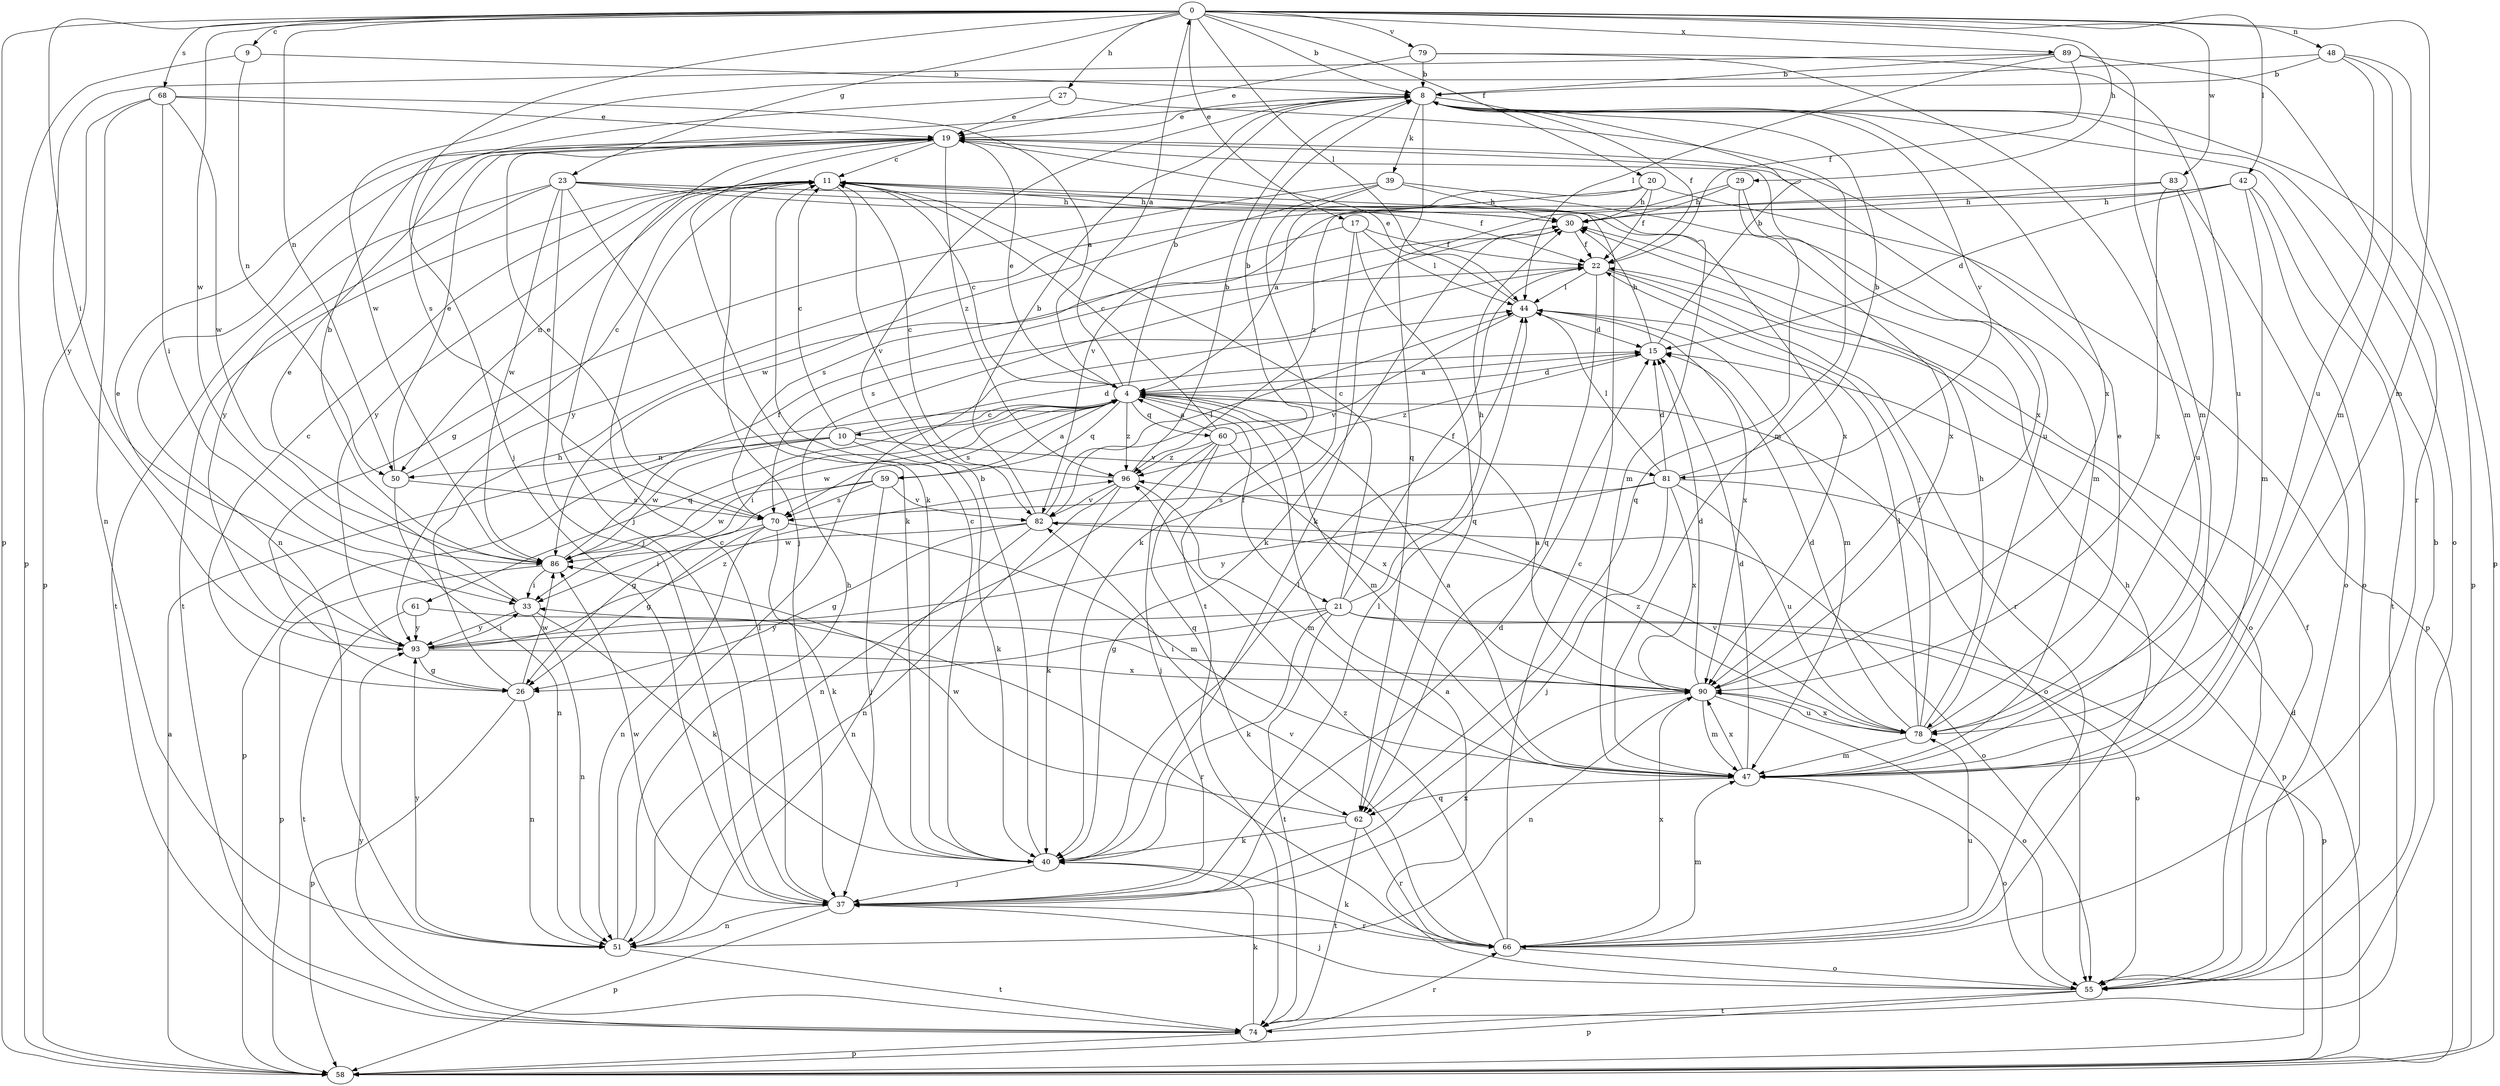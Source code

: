 strict digraph  {
0;
4;
8;
9;
10;
11;
15;
17;
19;
20;
21;
22;
23;
26;
27;
29;
30;
33;
37;
39;
40;
42;
44;
47;
48;
50;
51;
55;
58;
59;
60;
61;
62;
66;
68;
70;
74;
78;
79;
81;
82;
83;
86;
89;
90;
93;
96;
0 -> 8  [label=b];
0 -> 9  [label=c];
0 -> 17  [label=e];
0 -> 20  [label=f];
0 -> 23  [label=g];
0 -> 27  [label=h];
0 -> 29  [label=h];
0 -> 33  [label=i];
0 -> 37  [label=j];
0 -> 42  [label=l];
0 -> 44  [label=l];
0 -> 47  [label=m];
0 -> 48  [label=n];
0 -> 50  [label=n];
0 -> 58  [label=p];
0 -> 68  [label=s];
0 -> 79  [label=v];
0 -> 83  [label=w];
0 -> 86  [label=w];
0 -> 89  [label=x];
4 -> 0  [label=a];
4 -> 8  [label=b];
4 -> 10  [label=c];
4 -> 11  [label=c];
4 -> 15  [label=d];
4 -> 19  [label=e];
4 -> 21  [label=f];
4 -> 33  [label=i];
4 -> 47  [label=m];
4 -> 55  [label=o];
4 -> 59  [label=q];
4 -> 60  [label=q];
4 -> 61  [label=q];
4 -> 70  [label=s];
4 -> 86  [label=w];
4 -> 96  [label=z];
8 -> 19  [label=e];
8 -> 22  [label=f];
8 -> 39  [label=k];
8 -> 55  [label=o];
8 -> 58  [label=p];
8 -> 62  [label=q];
8 -> 81  [label=v];
8 -> 90  [label=x];
9 -> 8  [label=b];
9 -> 50  [label=n];
9 -> 58  [label=p];
10 -> 11  [label=c];
10 -> 15  [label=d];
10 -> 40  [label=k];
10 -> 50  [label=n];
10 -> 58  [label=p];
10 -> 81  [label=v];
10 -> 86  [label=w];
11 -> 30  [label=h];
11 -> 37  [label=j];
11 -> 47  [label=m];
11 -> 50  [label=n];
11 -> 74  [label=t];
11 -> 82  [label=v];
11 -> 93  [label=y];
15 -> 4  [label=a];
15 -> 8  [label=b];
15 -> 30  [label=h];
15 -> 96  [label=z];
17 -> 22  [label=f];
17 -> 40  [label=k];
17 -> 44  [label=l];
17 -> 62  [label=q];
17 -> 70  [label=s];
19 -> 11  [label=c];
19 -> 37  [label=j];
19 -> 40  [label=k];
19 -> 51  [label=n];
19 -> 78  [label=u];
19 -> 90  [label=x];
19 -> 96  [label=z];
20 -> 4  [label=a];
20 -> 22  [label=f];
20 -> 30  [label=h];
20 -> 58  [label=p];
20 -> 96  [label=z];
21 -> 11  [label=c];
21 -> 22  [label=f];
21 -> 26  [label=g];
21 -> 30  [label=h];
21 -> 40  [label=k];
21 -> 55  [label=o];
21 -> 58  [label=p];
21 -> 74  [label=t];
21 -> 93  [label=y];
22 -> 44  [label=l];
22 -> 55  [label=o];
22 -> 62  [label=q];
22 -> 66  [label=r];
22 -> 70  [label=s];
23 -> 22  [label=f];
23 -> 30  [label=h];
23 -> 37  [label=j];
23 -> 40  [label=k];
23 -> 74  [label=t];
23 -> 86  [label=w];
23 -> 90  [label=x];
23 -> 93  [label=y];
26 -> 11  [label=c];
26 -> 30  [label=h];
26 -> 51  [label=n];
26 -> 58  [label=p];
26 -> 86  [label=w];
27 -> 19  [label=e];
27 -> 47  [label=m];
27 -> 70  [label=s];
29 -> 30  [label=h];
29 -> 47  [label=m];
29 -> 62  [label=q];
29 -> 93  [label=y];
30 -> 22  [label=f];
30 -> 40  [label=k];
33 -> 19  [label=e];
33 -> 40  [label=k];
33 -> 51  [label=n];
33 -> 93  [label=y];
37 -> 11  [label=c];
37 -> 15  [label=d];
37 -> 44  [label=l];
37 -> 51  [label=n];
37 -> 58  [label=p];
37 -> 66  [label=r];
37 -> 86  [label=w];
37 -> 90  [label=x];
39 -> 26  [label=g];
39 -> 30  [label=h];
39 -> 74  [label=t];
39 -> 86  [label=w];
39 -> 90  [label=x];
40 -> 8  [label=b];
40 -> 11  [label=c];
40 -> 37  [label=j];
40 -> 44  [label=l];
42 -> 15  [label=d];
42 -> 30  [label=h];
42 -> 47  [label=m];
42 -> 55  [label=o];
42 -> 74  [label=t];
42 -> 82  [label=v];
44 -> 15  [label=d];
44 -> 19  [label=e];
44 -> 47  [label=m];
44 -> 82  [label=v];
44 -> 90  [label=x];
47 -> 4  [label=a];
47 -> 15  [label=d];
47 -> 55  [label=o];
47 -> 62  [label=q];
47 -> 90  [label=x];
48 -> 8  [label=b];
48 -> 47  [label=m];
48 -> 58  [label=p];
48 -> 78  [label=u];
48 -> 86  [label=w];
50 -> 11  [label=c];
50 -> 19  [label=e];
50 -> 51  [label=n];
50 -> 70  [label=s];
51 -> 30  [label=h];
51 -> 44  [label=l];
51 -> 74  [label=t];
51 -> 93  [label=y];
55 -> 4  [label=a];
55 -> 8  [label=b];
55 -> 22  [label=f];
55 -> 37  [label=j];
55 -> 58  [label=p];
55 -> 74  [label=t];
58 -> 4  [label=a];
58 -> 15  [label=d];
59 -> 4  [label=a];
59 -> 26  [label=g];
59 -> 37  [label=j];
59 -> 70  [label=s];
59 -> 82  [label=v];
59 -> 86  [label=w];
60 -> 4  [label=a];
60 -> 8  [label=b];
60 -> 11  [label=c];
60 -> 37  [label=j];
60 -> 51  [label=n];
60 -> 62  [label=q];
60 -> 90  [label=x];
60 -> 96  [label=z];
61 -> 66  [label=r];
61 -> 74  [label=t];
61 -> 93  [label=y];
62 -> 40  [label=k];
62 -> 66  [label=r];
62 -> 74  [label=t];
62 -> 86  [label=w];
66 -> 11  [label=c];
66 -> 30  [label=h];
66 -> 40  [label=k];
66 -> 47  [label=m];
66 -> 55  [label=o];
66 -> 78  [label=u];
66 -> 82  [label=v];
66 -> 90  [label=x];
66 -> 96  [label=z];
68 -> 4  [label=a];
68 -> 19  [label=e];
68 -> 33  [label=i];
68 -> 51  [label=n];
68 -> 58  [label=p];
68 -> 86  [label=w];
70 -> 19  [label=e];
70 -> 26  [label=g];
70 -> 33  [label=i];
70 -> 40  [label=k];
70 -> 47  [label=m];
70 -> 51  [label=n];
74 -> 40  [label=k];
74 -> 58  [label=p];
74 -> 66  [label=r];
74 -> 93  [label=y];
78 -> 15  [label=d];
78 -> 19  [label=e];
78 -> 22  [label=f];
78 -> 30  [label=h];
78 -> 44  [label=l];
78 -> 47  [label=m];
78 -> 82  [label=v];
78 -> 90  [label=x];
78 -> 96  [label=z];
79 -> 8  [label=b];
79 -> 19  [label=e];
79 -> 47  [label=m];
79 -> 78  [label=u];
81 -> 8  [label=b];
81 -> 15  [label=d];
81 -> 37  [label=j];
81 -> 44  [label=l];
81 -> 58  [label=p];
81 -> 70  [label=s];
81 -> 78  [label=u];
81 -> 90  [label=x];
81 -> 93  [label=y];
82 -> 8  [label=b];
82 -> 26  [label=g];
82 -> 44  [label=l];
82 -> 51  [label=n];
82 -> 55  [label=o];
82 -> 86  [label=w];
83 -> 30  [label=h];
83 -> 40  [label=k];
83 -> 55  [label=o];
83 -> 78  [label=u];
83 -> 90  [label=x];
86 -> 8  [label=b];
86 -> 22  [label=f];
86 -> 33  [label=i];
86 -> 58  [label=p];
89 -> 8  [label=b];
89 -> 22  [label=f];
89 -> 44  [label=l];
89 -> 47  [label=m];
89 -> 66  [label=r];
89 -> 93  [label=y];
90 -> 4  [label=a];
90 -> 15  [label=d];
90 -> 33  [label=i];
90 -> 47  [label=m];
90 -> 51  [label=n];
90 -> 55  [label=o];
90 -> 78  [label=u];
93 -> 19  [label=e];
93 -> 26  [label=g];
93 -> 33  [label=i];
93 -> 90  [label=x];
93 -> 96  [label=z];
96 -> 8  [label=b];
96 -> 11  [label=c];
96 -> 40  [label=k];
96 -> 47  [label=m];
96 -> 51  [label=n];
96 -> 82  [label=v];
}
